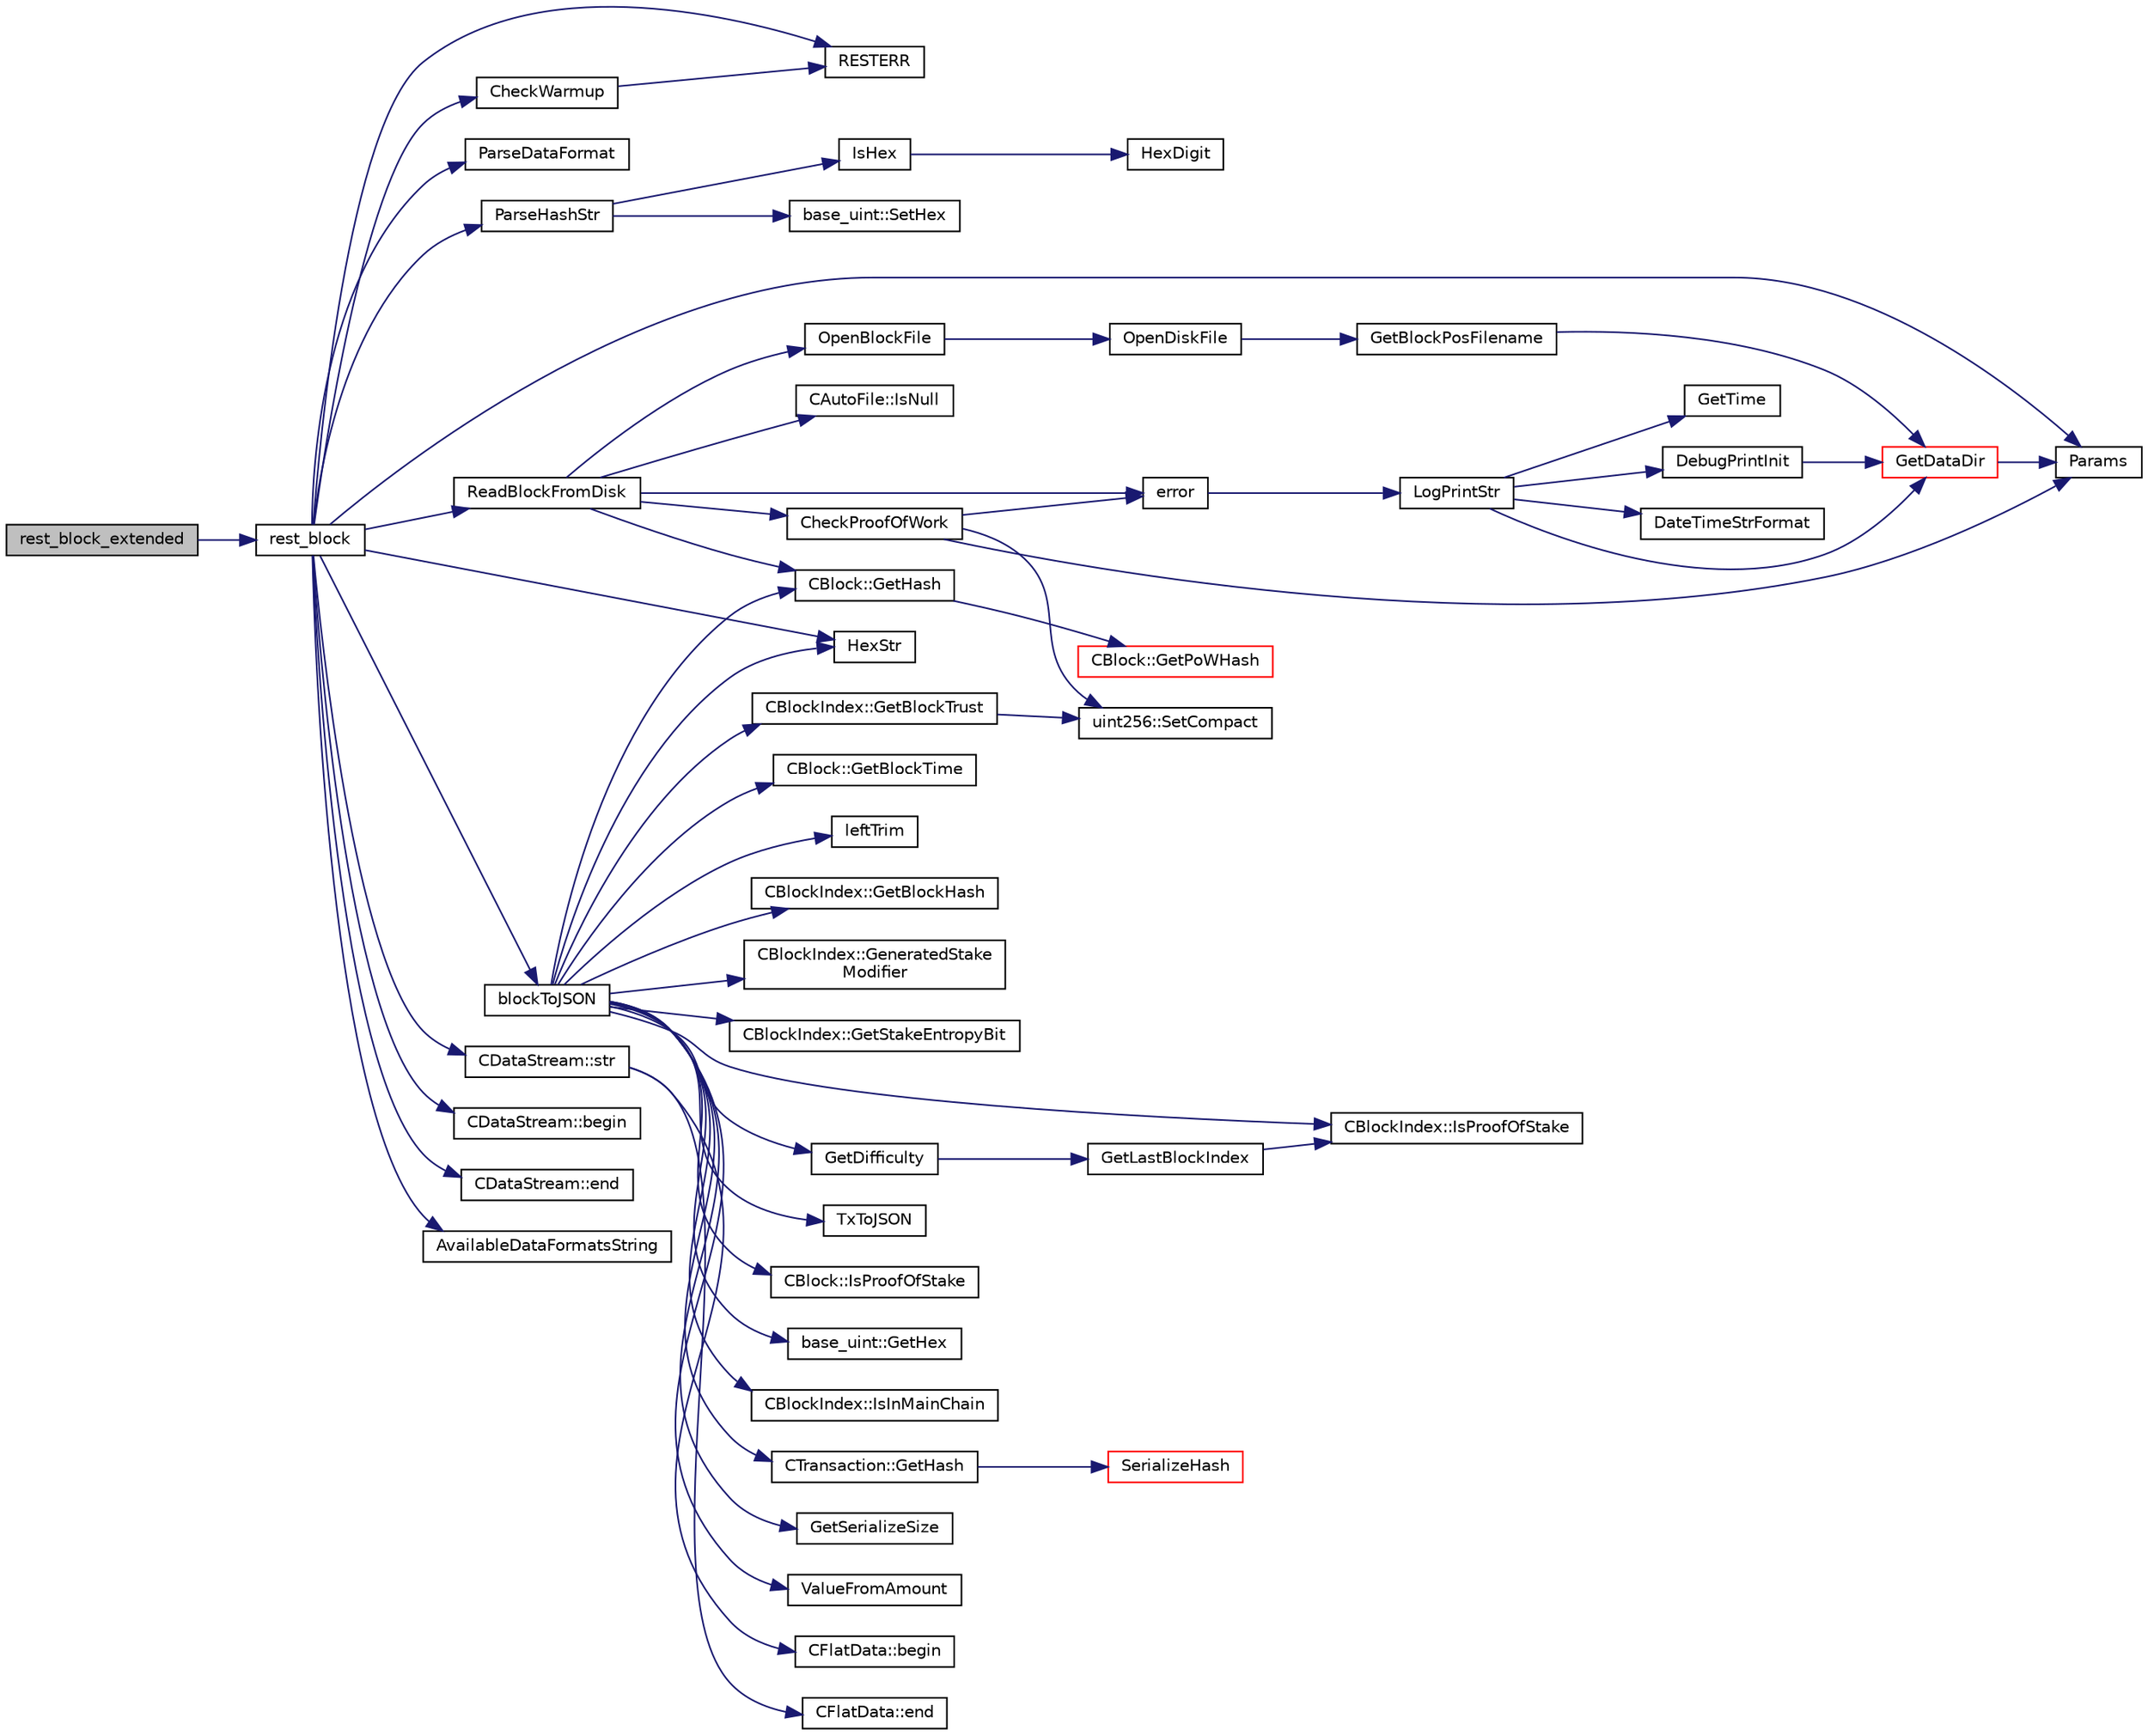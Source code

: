 digraph "rest_block_extended"
{
  edge [fontname="Helvetica",fontsize="10",labelfontname="Helvetica",labelfontsize="10"];
  node [fontname="Helvetica",fontsize="10",shape=record];
  rankdir="LR";
  Node146 [label="rest_block_extended",height=0.2,width=0.4,color="black", fillcolor="grey75", style="filled", fontcolor="black"];
  Node146 -> Node147 [color="midnightblue",fontsize="10",style="solid",fontname="Helvetica"];
  Node147 [label="rest_block",height=0.2,width=0.4,color="black", fillcolor="white", style="filled",URL="$d8/d04/rest_8cpp.html#a99e4aae76e1b90f996cf7c24b5281464"];
  Node147 -> Node148 [color="midnightblue",fontsize="10",style="solid",fontname="Helvetica"];
  Node148 [label="CheckWarmup",height=0.2,width=0.4,color="black", fillcolor="white", style="filled",URL="$d8/d04/rest_8cpp.html#ad0cad01e914619a3484f77350145e895"];
  Node148 -> Node149 [color="midnightblue",fontsize="10",style="solid",fontname="Helvetica"];
  Node149 [label="RESTERR",height=0.2,width=0.4,color="black", fillcolor="white", style="filled",URL="$d8/d04/rest_8cpp.html#a980beb0eaf6b96bc1c2e7e129e7bc587"];
  Node147 -> Node150 [color="midnightblue",fontsize="10",style="solid",fontname="Helvetica"];
  Node150 [label="ParseDataFormat",height=0.2,width=0.4,color="black", fillcolor="white", style="filled",URL="$d8/d04/rest_8cpp.html#a3c33a8e9bf6ea85c338bd53e4ca6e894"];
  Node147 -> Node151 [color="midnightblue",fontsize="10",style="solid",fontname="Helvetica"];
  Node151 [label="ParseHashStr",height=0.2,width=0.4,color="black", fillcolor="white", style="filled",URL="$d8/d04/rest_8cpp.html#a9f144a2e90fe4adf66113bf72419325d"];
  Node151 -> Node152 [color="midnightblue",fontsize="10",style="solid",fontname="Helvetica"];
  Node152 [label="IsHex",height=0.2,width=0.4,color="black", fillcolor="white", style="filled",URL="$df/d2d/util_8cpp.html#aa4e3553d2b2fe693c106f4296685f75c"];
  Node152 -> Node153 [color="midnightblue",fontsize="10",style="solid",fontname="Helvetica"];
  Node153 [label="HexDigit",height=0.2,width=0.4,color="black", fillcolor="white", style="filled",URL="$df/d2d/util_8cpp.html#aa59e8a8c5a39cb5041f93bb95dd02119"];
  Node151 -> Node154 [color="midnightblue",fontsize="10",style="solid",fontname="Helvetica"];
  Node154 [label="base_uint::SetHex",height=0.2,width=0.4,color="black", fillcolor="white", style="filled",URL="$da/df7/classbase__uint.html#ade1a897fac931f28f54998c92c797228"];
  Node147 -> Node149 [color="midnightblue",fontsize="10",style="solid",fontname="Helvetica"];
  Node147 -> Node155 [color="midnightblue",fontsize="10",style="solid",fontname="Helvetica"];
  Node155 [label="ReadBlockFromDisk",height=0.2,width=0.4,color="black", fillcolor="white", style="filled",URL="$dd/d7d/validation_8cpp.html#a578c1df234b05798180f0235d469a5ba",tooltip="Functions for disk access for blocks. "];
  Node155 -> Node156 [color="midnightblue",fontsize="10",style="solid",fontname="Helvetica"];
  Node156 [label="OpenBlockFile",height=0.2,width=0.4,color="black", fillcolor="white", style="filled",URL="$dd/d7d/validation_8cpp.html#a0d81388930a4ccb6a69b9abdd1ef5097",tooltip="Open a block file (blk?????.dat) "];
  Node156 -> Node157 [color="midnightblue",fontsize="10",style="solid",fontname="Helvetica"];
  Node157 [label="OpenDiskFile",height=0.2,width=0.4,color="black", fillcolor="white", style="filled",URL="$dd/d7d/validation_8cpp.html#ab2be209b59654115aac034cea8ca1b17"];
  Node157 -> Node158 [color="midnightblue",fontsize="10",style="solid",fontname="Helvetica"];
  Node158 [label="GetBlockPosFilename",height=0.2,width=0.4,color="black", fillcolor="white", style="filled",URL="$dd/d7d/validation_8cpp.html#a14ff9fb82bd3b6a8d7887f68873cdc4d",tooltip="Translation to a filesystem path. "];
  Node158 -> Node159 [color="midnightblue",fontsize="10",style="solid",fontname="Helvetica"];
  Node159 [label="GetDataDir",height=0.2,width=0.4,color="red", fillcolor="white", style="filled",URL="$df/d2d/util_8cpp.html#ab83866a054745d4b30a3948a1b44beba"];
  Node159 -> Node160 [color="midnightblue",fontsize="10",style="solid",fontname="Helvetica"];
  Node160 [label="Params",height=0.2,width=0.4,color="black", fillcolor="white", style="filled",URL="$df/dbf/chainparams_8cpp.html#ace5c5b706d71a324a417dd2db394fd4a",tooltip="Return the currently selected parameters. "];
  Node155 -> Node164 [color="midnightblue",fontsize="10",style="solid",fontname="Helvetica"];
  Node164 [label="CAutoFile::IsNull",height=0.2,width=0.4,color="black", fillcolor="white", style="filled",URL="$df/dc9/class_c_auto_file.html#a7fd47268b6d85a89acafdb73559f8e78",tooltip="Return true if the wrapped FILE* is NULL, false otherwise. "];
  Node155 -> Node165 [color="midnightblue",fontsize="10",style="solid",fontname="Helvetica"];
  Node165 [label="error",height=0.2,width=0.4,color="black", fillcolor="white", style="filled",URL="$d8/d3c/util_8h.html#af8985880cf4ef26df0a5aa2ffcb76662"];
  Node165 -> Node166 [color="midnightblue",fontsize="10",style="solid",fontname="Helvetica"];
  Node166 [label="LogPrintStr",height=0.2,width=0.4,color="black", fillcolor="white", style="filled",URL="$d8/d3c/util_8h.html#afd4c3002b2797c0560adddb6af3ca1da"];
  Node166 -> Node167 [color="midnightblue",fontsize="10",style="solid",fontname="Helvetica"];
  Node167 [label="DebugPrintInit",height=0.2,width=0.4,color="black", fillcolor="white", style="filled",URL="$df/d2d/util_8cpp.html#a751ff5f21d880737811136b5e0bcea12"];
  Node167 -> Node159 [color="midnightblue",fontsize="10",style="solid",fontname="Helvetica"];
  Node166 -> Node159 [color="midnightblue",fontsize="10",style="solid",fontname="Helvetica"];
  Node166 -> Node168 [color="midnightblue",fontsize="10",style="solid",fontname="Helvetica"];
  Node168 [label="DateTimeStrFormat",height=0.2,width=0.4,color="black", fillcolor="white", style="filled",URL="$df/d2d/util_8cpp.html#a749bc6776c8ec72d7c5e4dea56aee415"];
  Node166 -> Node169 [color="midnightblue",fontsize="10",style="solid",fontname="Helvetica"];
  Node169 [label="GetTime",height=0.2,width=0.4,color="black", fillcolor="white", style="filled",URL="$df/d2d/util_8cpp.html#a46fac5fba8ba905b5f9acb364f5d8c6f"];
  Node155 -> Node170 [color="midnightblue",fontsize="10",style="solid",fontname="Helvetica"];
  Node170 [label="CheckProofOfWork",height=0.2,width=0.4,color="black", fillcolor="white", style="filled",URL="$d1/d08/proofs_8cpp.html#a20a76dbc6ac5b8a6e0aaef85522b1069",tooltip="Check whether a block hash satisfies the proof-of-work requirement specified by nBits. "];
  Node170 -> Node171 [color="midnightblue",fontsize="10",style="solid",fontname="Helvetica"];
  Node171 [label="uint256::SetCompact",height=0.2,width=0.4,color="black", fillcolor="white", style="filled",URL="$d2/d86/classuint256.html#a54bc91c8535c43f881bba1fdb11ca7fa",tooltip="The \"compact\" format is a representation of a whole number N using an unsigned 32bit number similar t..."];
  Node170 -> Node160 [color="midnightblue",fontsize="10",style="solid",fontname="Helvetica"];
  Node170 -> Node165 [color="midnightblue",fontsize="10",style="solid",fontname="Helvetica"];
  Node155 -> Node172 [color="midnightblue",fontsize="10",style="solid",fontname="Helvetica"];
  Node172 [label="CBlock::GetHash",height=0.2,width=0.4,color="black", fillcolor="white", style="filled",URL="$d3/d51/class_c_block.html#a681acf1fa72ec2ed6c83ea5afc14e0f3"];
  Node172 -> Node173 [color="midnightblue",fontsize="10",style="solid",fontname="Helvetica"];
  Node173 [label="CBlock::GetPoWHash",height=0.2,width=0.4,color="red", fillcolor="white", style="filled",URL="$d3/d51/class_c_block.html#af203beb528a62ec30b0453cf5d860044"];
  Node147 -> Node160 [color="midnightblue",fontsize="10",style="solid",fontname="Helvetica"];
  Node147 -> Node175 [color="midnightblue",fontsize="10",style="solid",fontname="Helvetica"];
  Node175 [label="CDataStream::str",height=0.2,width=0.4,color="black", fillcolor="white", style="filled",URL="$d5/d41/class_c_data_stream.html#aac770a2b809917189c4476ee899b2d8b"];
  Node175 -> Node176 [color="midnightblue",fontsize="10",style="solid",fontname="Helvetica"];
  Node176 [label="CFlatData::begin",height=0.2,width=0.4,color="black", fillcolor="white", style="filled",URL="$d8/d4d/class_c_flat_data.html#ac8131cc3aec84905d7786fb19ff8953d"];
  Node175 -> Node177 [color="midnightblue",fontsize="10",style="solid",fontname="Helvetica"];
  Node177 [label="CFlatData::end",height=0.2,width=0.4,color="black", fillcolor="white", style="filled",URL="$d8/d4d/class_c_flat_data.html#ae88ae9f4121ff18aa8e29a3a40d7ee67"];
  Node147 -> Node178 [color="midnightblue",fontsize="10",style="solid",fontname="Helvetica"];
  Node178 [label="HexStr",height=0.2,width=0.4,color="black", fillcolor="white", style="filled",URL="$d8/d3c/util_8h.html#ace13a819ca4e98c22847d26b3b357e75"];
  Node147 -> Node179 [color="midnightblue",fontsize="10",style="solid",fontname="Helvetica"];
  Node179 [label="CDataStream::begin",height=0.2,width=0.4,color="black", fillcolor="white", style="filled",URL="$d5/d41/class_c_data_stream.html#a2355d11752d8622badfbc03e9ed192fd"];
  Node147 -> Node180 [color="midnightblue",fontsize="10",style="solid",fontname="Helvetica"];
  Node180 [label="CDataStream::end",height=0.2,width=0.4,color="black", fillcolor="white", style="filled",URL="$d5/d41/class_c_data_stream.html#a66409dbd4403682fe674e2e71173cab4"];
  Node147 -> Node181 [color="midnightblue",fontsize="10",style="solid",fontname="Helvetica"];
  Node181 [label="blockToJSON",height=0.2,width=0.4,color="black", fillcolor="white", style="filled",URL="$d8/d04/rest_8cpp.html#a6b596f07acd85fe676c798170fd8ddbe"];
  Node181 -> Node172 [color="midnightblue",fontsize="10",style="solid",fontname="Helvetica"];
  Node181 -> Node182 [color="midnightblue",fontsize="10",style="solid",fontname="Helvetica"];
  Node182 [label="base_uint::GetHex",height=0.2,width=0.4,color="black", fillcolor="white", style="filled",URL="$da/df7/classbase__uint.html#ae5e7b7481de91ebead20eebd5d685441"];
  Node181 -> Node183 [color="midnightblue",fontsize="10",style="solid",fontname="Helvetica"];
  Node183 [label="CBlockIndex::IsInMainChain",height=0.2,width=0.4,color="black", fillcolor="white", style="filled",URL="$d3/dbd/class_c_block_index.html#af4f055accf83016b226fd969e4de8fd7"];
  Node181 -> Node184 [color="midnightblue",fontsize="10",style="solid",fontname="Helvetica"];
  Node184 [label="GetSerializeSize",height=0.2,width=0.4,color="black", fillcolor="white", style="filled",URL="$df/d9d/serialize_8h.html#a48239e478ae730373d1984fe304ca025"];
  Node181 -> Node185 [color="midnightblue",fontsize="10",style="solid",fontname="Helvetica"];
  Node185 [label="ValueFromAmount",height=0.2,width=0.4,color="black", fillcolor="white", style="filled",URL="$d6/d76/rpcserver_8cpp.html#a577ce17add6d7e837a6e0653f8c048a1"];
  Node181 -> Node186 [color="midnightblue",fontsize="10",style="solid",fontname="Helvetica"];
  Node186 [label="CBlock::GetBlockTime",height=0.2,width=0.4,color="black", fillcolor="white", style="filled",URL="$d3/d51/class_c_block.html#a4fa8201373b08e0ee4b4c678b8f2c4aa"];
  Node181 -> Node187 [color="midnightblue",fontsize="10",style="solid",fontname="Helvetica"];
  Node187 [label="GetDifficulty",height=0.2,width=0.4,color="black", fillcolor="white", style="filled",URL="$d0/d47/rpcblockchain_8cpp.html#a65a78b16d228932a6142656509a8bce4"];
  Node187 -> Node188 [color="midnightblue",fontsize="10",style="solid",fontname="Helvetica"];
  Node188 [label="GetLastBlockIndex",height=0.2,width=0.4,color="black", fillcolor="white", style="filled",URL="$df/d0a/main_8cpp.html#a67a2382a391340c12c45961f3b8c66e8"];
  Node188 -> Node189 [color="midnightblue",fontsize="10",style="solid",fontname="Helvetica"];
  Node189 [label="CBlockIndex::IsProofOfStake",height=0.2,width=0.4,color="black", fillcolor="white", style="filled",URL="$d3/dbd/class_c_block_index.html#a2438a891e9d43821c0d99e1bdac56fde"];
  Node181 -> Node190 [color="midnightblue",fontsize="10",style="solid",fontname="Helvetica"];
  Node190 [label="leftTrim",height=0.2,width=0.4,color="black", fillcolor="white", style="filled",URL="$d8/d3c/util_8h.html#a8bd08fb413d92858692abb1ab182014c"];
  Node181 -> Node191 [color="midnightblue",fontsize="10",style="solid",fontname="Helvetica"];
  Node191 [label="CBlockIndex::GetBlockTrust",height=0.2,width=0.4,color="black", fillcolor="white", style="filled",URL="$d3/dbd/class_c_block_index.html#a59372ec3586ce89140acf3affc6e1f70"];
  Node191 -> Node171 [color="midnightblue",fontsize="10",style="solid",fontname="Helvetica"];
  Node181 -> Node192 [color="midnightblue",fontsize="10",style="solid",fontname="Helvetica"];
  Node192 [label="CBlockIndex::GetBlockHash",height=0.2,width=0.4,color="black", fillcolor="white", style="filled",URL="$d3/dbd/class_c_block_index.html#a98490a2788c65cdd6ae9002b004dd74c"];
  Node181 -> Node189 [color="midnightblue",fontsize="10",style="solid",fontname="Helvetica"];
  Node181 -> Node193 [color="midnightblue",fontsize="10",style="solid",fontname="Helvetica"];
  Node193 [label="CBlockIndex::GeneratedStake\lModifier",height=0.2,width=0.4,color="black", fillcolor="white", style="filled",URL="$d3/dbd/class_c_block_index.html#a7b629ae58cb86d49d7fb6f4f7411062d"];
  Node181 -> Node194 [color="midnightblue",fontsize="10",style="solid",fontname="Helvetica"];
  Node194 [label="CBlockIndex::GetStakeEntropyBit",height=0.2,width=0.4,color="black", fillcolor="white", style="filled",URL="$d3/dbd/class_c_block_index.html#a22a225e6caa79bb05f4d996cc48ca7ad"];
  Node181 -> Node195 [color="midnightblue",fontsize="10",style="solid",fontname="Helvetica"];
  Node195 [label="CTransaction::GetHash",height=0.2,width=0.4,color="black", fillcolor="white", style="filled",URL="$df/d43/class_c_transaction.html#a0b46d80e82ca324e82c2ce3fc1492bfa"];
  Node195 -> Node196 [color="midnightblue",fontsize="10",style="solid",fontname="Helvetica"];
  Node196 [label="SerializeHash",height=0.2,width=0.4,color="red", fillcolor="white", style="filled",URL="$db/dfb/hash_8h.html#a6de694e43f17c62025c6883965b65e63"];
  Node181 -> Node198 [color="midnightblue",fontsize="10",style="solid",fontname="Helvetica"];
  Node198 [label="TxToJSON",height=0.2,width=0.4,color="black", fillcolor="white", style="filled",URL="$d0/d47/rpcblockchain_8cpp.html#aba644e892d0fe242879f44311747ec76"];
  Node181 -> Node199 [color="midnightblue",fontsize="10",style="solid",fontname="Helvetica"];
  Node199 [label="CBlock::IsProofOfStake",height=0.2,width=0.4,color="black", fillcolor="white", style="filled",URL="$d3/d51/class_c_block.html#ab70bdac61ff8eca54fd29c835cb4f025"];
  Node181 -> Node178 [color="midnightblue",fontsize="10",style="solid",fontname="Helvetica"];
  Node147 -> Node200 [color="midnightblue",fontsize="10",style="solid",fontname="Helvetica"];
  Node200 [label="AvailableDataFormatsString",height=0.2,width=0.4,color="black", fillcolor="white", style="filled",URL="$d8/d04/rest_8cpp.html#adceb456013f0d609536125271ab096ea"];
}
